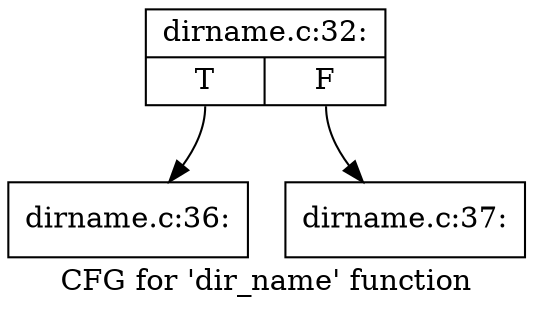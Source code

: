 digraph "CFG for 'dir_name' function" {
	label="CFG for 'dir_name' function";

	Node0xd6417c0 [shape=record,label="{dirname.c:32:|{<s0>T|<s1>F}}"];
	Node0xd6417c0:s0 -> Node0xd66fb00;
	Node0xd6417c0:s1 -> Node0xd66fb50;
	Node0xd66fb00 [shape=record,label="{dirname.c:36:}"];
	Node0xd66fb50 [shape=record,label="{dirname.c:37:}"];
}
